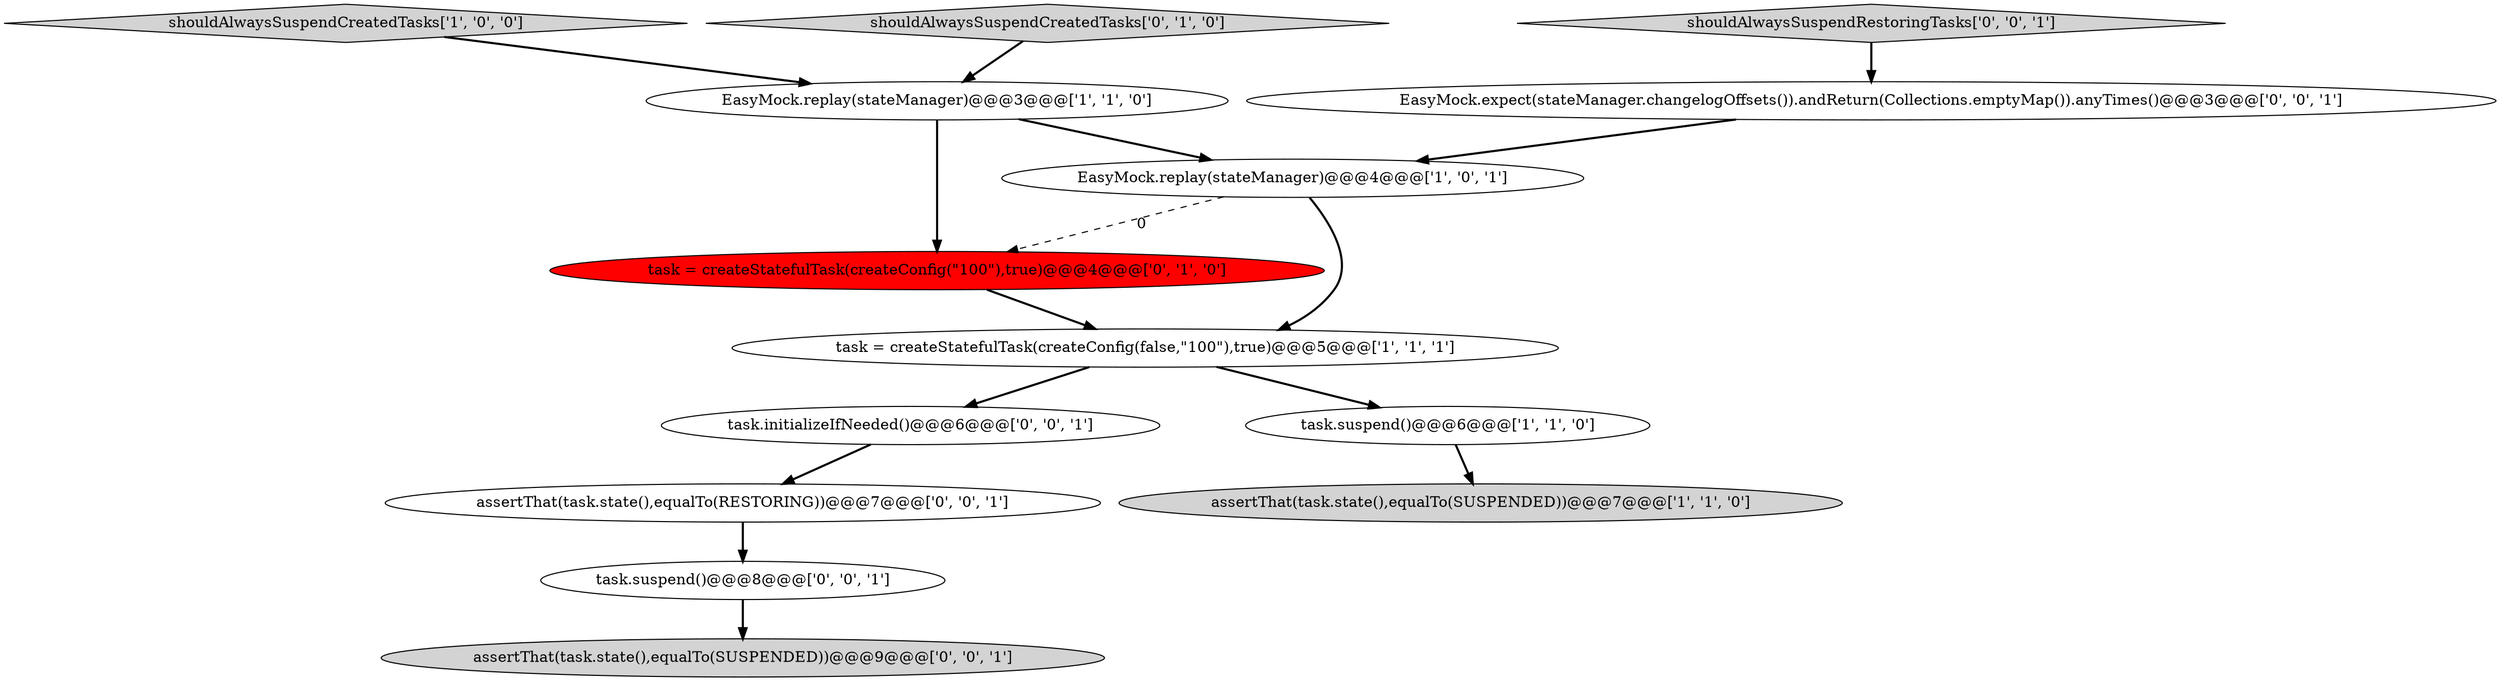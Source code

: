 digraph {
8 [style = filled, label = "assertThat(task.state(),equalTo(RESTORING))@@@7@@@['0', '0', '1']", fillcolor = white, shape = ellipse image = "AAA0AAABBB3BBB"];
1 [style = filled, label = "EasyMock.replay(stateManager)@@@4@@@['1', '0', '1']", fillcolor = white, shape = ellipse image = "AAA0AAABBB1BBB"];
6 [style = filled, label = "task = createStatefulTask(createConfig(\"100\"),true)@@@4@@@['0', '1', '0']", fillcolor = red, shape = ellipse image = "AAA1AAABBB2BBB"];
13 [style = filled, label = "task.initializeIfNeeded()@@@6@@@['0', '0', '1']", fillcolor = white, shape = ellipse image = "AAA0AAABBB3BBB"];
4 [style = filled, label = "EasyMock.replay(stateManager)@@@3@@@['1', '1', '0']", fillcolor = white, shape = ellipse image = "AAA0AAABBB1BBB"];
12 [style = filled, label = "assertThat(task.state(),equalTo(SUSPENDED))@@@9@@@['0', '0', '1']", fillcolor = lightgray, shape = ellipse image = "AAA0AAABBB3BBB"];
5 [style = filled, label = "shouldAlwaysSuspendCreatedTasks['1', '0', '0']", fillcolor = lightgray, shape = diamond image = "AAA0AAABBB1BBB"];
2 [style = filled, label = "task = createStatefulTask(createConfig(false,\"100\"),true)@@@5@@@['1', '1', '1']", fillcolor = white, shape = ellipse image = "AAA0AAABBB1BBB"];
3 [style = filled, label = "task.suspend()@@@6@@@['1', '1', '0']", fillcolor = white, shape = ellipse image = "AAA0AAABBB1BBB"];
10 [style = filled, label = "task.suspend()@@@8@@@['0', '0', '1']", fillcolor = white, shape = ellipse image = "AAA0AAABBB3BBB"];
9 [style = filled, label = "EasyMock.expect(stateManager.changelogOffsets()).andReturn(Collections.emptyMap()).anyTimes()@@@3@@@['0', '0', '1']", fillcolor = white, shape = ellipse image = "AAA0AAABBB3BBB"];
0 [style = filled, label = "assertThat(task.state(),equalTo(SUSPENDED))@@@7@@@['1', '1', '0']", fillcolor = lightgray, shape = ellipse image = "AAA0AAABBB1BBB"];
11 [style = filled, label = "shouldAlwaysSuspendRestoringTasks['0', '0', '1']", fillcolor = lightgray, shape = diamond image = "AAA0AAABBB3BBB"];
7 [style = filled, label = "shouldAlwaysSuspendCreatedTasks['0', '1', '0']", fillcolor = lightgray, shape = diamond image = "AAA0AAABBB2BBB"];
3->0 [style = bold, label=""];
8->10 [style = bold, label=""];
1->2 [style = bold, label=""];
4->1 [style = bold, label=""];
7->4 [style = bold, label=""];
13->8 [style = bold, label=""];
9->1 [style = bold, label=""];
11->9 [style = bold, label=""];
4->6 [style = bold, label=""];
10->12 [style = bold, label=""];
1->6 [style = dashed, label="0"];
5->4 [style = bold, label=""];
2->3 [style = bold, label=""];
2->13 [style = bold, label=""];
6->2 [style = bold, label=""];
}
